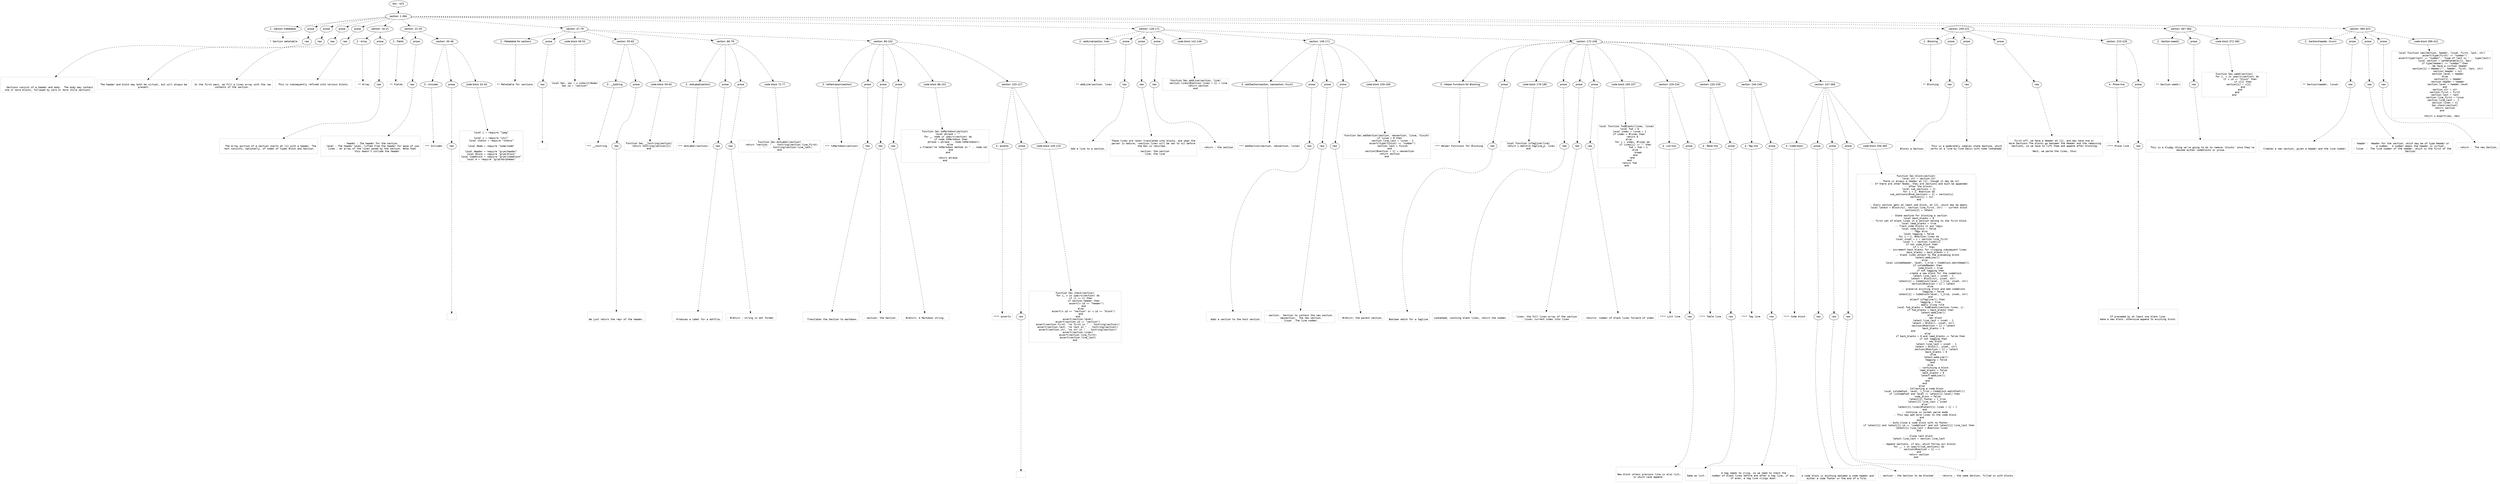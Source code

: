 digraph hierarchy {

node [fontname=Helvetica]
edge [style=dashed]

doc_0 [label="doc - 423"]


doc_0 -> { section_1}
{rank=same; section_1}

section_1 [label="section: 1-384"]


section_1 -> { header_2 prose_3 prose_4 prose_5 prose_6 section_7 section_8 section_9 section_10 section_11 section_12 section_13}
{rank=same; header_2 prose_3 prose_4 prose_5 prose_6 section_7 section_8 section_9 section_10 section_11 section_12 section_13}

header_2 [label="1 : Section metatable"]

prose_3 [label="prose"]

prose_4 [label="prose"]

prose_5 [label="prose"]

prose_6 [label="prose"]

section_7 [label="section: 16-21"]

section_8 [label="section: 22-29"]

section_9 [label="section: 47-79"]

section_10 [label="section: 128-171"]

section_11 [label="section: 209-222"]

section_12 [label="section: 367-384"]

section_13 [label="section: 385-423"]


header_2 -> leaf_14
leaf_14  [color=Gray,shape=rectangle,fontname=Inconsolata,label=" * Section metatable"]
prose_3 -> { raw_15}
{rank=same; raw_15}

raw_15 [label="raw"]


raw_15 -> leaf_16
leaf_16  [color=Gray,shape=rectangle,fontname=Inconsolata,label="


   Sections consist of a header and body.  The body may contain
 one or more blocks, followed by zero or more child sections.
"]
prose_4 -> { raw_17}
{rank=same; raw_17}

raw_17 [label="raw"]


raw_17 -> leaf_18
leaf_18  [color=Gray,shape=rectangle,fontname=Inconsolata,label="
 The header and block may both be virtual, but will always be
 present.
"]
prose_5 -> { raw_19}
{rank=same; raw_19}

raw_19 [label="raw"]


raw_19 -> leaf_20
leaf_20  [color=Gray,shape=rectangle,fontname=Inconsolata,label="
 In the first pass, we fill a lines array with the raw
 contents of the section. 
"]
prose_6 -> { raw_21}
{rank=same; raw_21}

raw_21 [label="raw"]


raw_21 -> leaf_22
leaf_22  [color=Gray,shape=rectangle,fontname=Inconsolata,label="
 This is subsequently refined into various blocks. 

"]
section_7 -> { header_23 prose_24}
{rank=same; header_23 prose_24}

header_23 [label="2 : Array"]

prose_24 [label="prose"]


header_23 -> leaf_25
leaf_25  [color=Gray,shape=rectangle,fontname=Inconsolata,label=" ** Array"]
prose_24 -> { raw_26}
{rank=same; raw_26}

raw_26 [label="raw"]


raw_26 -> leaf_27
leaf_27  [color=Gray,shape=rectangle,fontname=Inconsolata,label="

   The array portion of a section starts at [1] with a header. The
 rest consists, optionally, of nodes of types Block and Section.

"]
section_8 -> { header_28 prose_29 section_30}
{rank=same; header_28 prose_29 section_30}

header_28 [label="2 : Fields"]

prose_29 [label="prose"]

section_30 [label="section: 30-46"]


header_28 -> leaf_31
leaf_31  [color=Gray,shape=rectangle,fontname=Inconsolata,label=" ** Fields"]
prose_29 -> { raw_32}
{rank=same; raw_32}

raw_32 [label="raw"]


raw_32 -> leaf_33
leaf_33  [color=Gray,shape=rectangle,fontname=Inconsolata,label="

 - header : The header for the section.
 - level : The header level, lifted from the header for ease of use
 - lines : An array of the lines owned by the section. Note that 
           this doesn't include the header. 

"]
section_30 -> { header_34 prose_35 codeblock_36}
{rank=same; header_34 prose_35 codeblock_36}

header_34 [label="3 : Includes"]

prose_35 [label="prose"]

codeblock_36 [label="code block 32-44"]


header_34 -> leaf_37
leaf_37  [color=Gray,shape=rectangle,fontname=Inconsolata,label="*** Includes"]
prose_35 -> { raw_38}
{rank=same; raw_38}

raw_38 [label="raw"]


raw_38 -> leaf_39
leaf_39  [color=Gray,shape=rectangle,fontname=Inconsolata,label="
"]
codeblock_36 -> leaf_40
leaf_40  [color=Gray,shape=rectangle,fontname=Inconsolata,label="local L = require \"lpeg\"

local u = require \"util\"
local status = require \"status\"

local Node = require \"node/node\"

local Header = require \"grym/header\"
local Block = require \"grym/block\"
local Codeblock = require \"grym/codeblock\"
local m = require \"grym/morphemes\""]
section_9 -> { header_41 prose_42 codeblock_43 section_44 section_45 section_46}
{rank=same; header_41 prose_42 codeblock_43 section_44 section_45 section_46}

header_41 [label="2 : Metatable for sections"]

prose_42 [label="prose"]

codeblock_43 [label="code block 49-53"]

section_44 [label="section: 55-65"]

section_45 [label="section: 66-79"]

section_46 [label="section: 80-102"]


header_41 -> leaf_47
leaf_47  [color=Gray,shape=rectangle,fontname=Inconsolata,label="** Metatable for sections"]
prose_42 -> { raw_48}
{rank=same; raw_48}

raw_48 [label="raw"]


raw_48 -> leaf_49
leaf_49  [color=Gray,shape=rectangle,fontname=Inconsolata,label="
"]
codeblock_43 -> leaf_50
leaf_50  [color=Gray,shape=rectangle,fontname=Inconsolata,label="local Sec, sec = u.inherit(Node)
Sec.id = \"section\"
"]
section_44 -> { header_51 prose_52 codeblock_53}
{rank=same; header_51 prose_52 codeblock_53}

header_51 [label="3 : __tostring"]

prose_52 [label="prose"]

codeblock_53 [label="code block 59-63"]


header_51 -> leaf_54
leaf_54  [color=Gray,shape=rectangle,fontname=Inconsolata,label="*** __tostring"]
prose_52 -> { raw_55}
{rank=same; raw_55}

raw_55 [label="raw"]


raw_55 -> leaf_56
leaf_56  [color=Gray,shape=rectangle,fontname=Inconsolata,label="

We just return the repr of the header.
"]
codeblock_53 -> leaf_57
leaf_57  [color=Gray,shape=rectangle,fontname=Inconsolata,label="function Sec.__tostring(section)
    return tostring(section[1])
end"]
section_45 -> { header_58 prose_59 prose_60 codeblock_61}
{rank=same; header_58 prose_59 prose_60 codeblock_61}

header_58 [label="3 : dotLabel(section)"]

prose_59 [label="prose"]

prose_60 [label="prose"]

codeblock_61 [label="code block 72-77"]


header_58 -> leaf_62
leaf_62  [color=Gray,shape=rectangle,fontname=Inconsolata,label="*** dotLabel(section)"]
prose_59 -> { raw_63}
{rank=same; raw_63}

raw_63 [label="raw"]


raw_63 -> leaf_64
leaf_64  [color=Gray,shape=rectangle,fontname=Inconsolata,label="

  Produces a label for a dotfile.
"]
prose_60 -> { raw_65}
{rank=same; raw_65}

raw_65 [label="raw"]


raw_65 -> leaf_66
leaf_66  [color=Gray,shape=rectangle,fontname=Inconsolata,label="
- #return : string in dot format.
"]
codeblock_61 -> leaf_67
leaf_67  [color=Gray,shape=rectangle,fontname=Inconsolata,label="function Sec.dotLabel(section)
    return \"section: \" .. tostring(section.line_first) 
        .. \"-\" .. tostring(section.line_last)
end"]
section_46 -> { header_68 prose_69 prose_70 prose_71 codeblock_72 section_73}
{rank=same; header_68 prose_69 prose_70 prose_71 codeblock_72 section_73}

header_68 [label="3 : toMarkdown(section)"]

prose_69 [label="prose"]

prose_70 [label="prose"]

prose_71 [label="prose"]

codeblock_72 [label="code block 88-101"]

section_73 [label="section: 103-127"]


header_68 -> leaf_74
leaf_74  [color=Gray,shape=rectangle,fontname=Inconsolata,label="*** toMarkdown(section)"]
prose_69 -> { raw_75}
{rank=same; raw_75}

raw_75 [label="raw"]


raw_75 -> leaf_76
leaf_76  [color=Gray,shape=rectangle,fontname=Inconsolata,label="

  Translates the Section to markdown.
"]
prose_70 -> { raw_77}
{rank=same; raw_77}

raw_77 [label="raw"]


raw_77 -> leaf_78
leaf_78  [color=Gray,shape=rectangle,fontname=Inconsolata,label="
- section: the Section.
"]
prose_71 -> { raw_79}
{rank=same; raw_79}

raw_79 [label="raw"]


raw_79 -> leaf_80
leaf_80  [color=Gray,shape=rectangle,fontname=Inconsolata,label="
- #return: A Markdown string.  
"]
codeblock_72 -> leaf_81
leaf_81  [color=Gray,shape=rectangle,fontname=Inconsolata,label="function Sec.toMarkdown(section)
    local phrase = \"\"
    for _, node in ipairs(section) do
        if node.toMarkdown then
            phrase = phrase .. node:toMarkdown()
        else 
            u.freeze(\"no toMarkdown method in \" .. node.id)
        end
    end

    return phrase
end"]
section_73 -> { header_82 prose_83 codeblock_84}
{rank=same; header_82 prose_83 codeblock_84}

header_82 [label="4 : asserts"]

prose_83 [label="prose"]

codeblock_84 [label="code block 105-125"]


header_82 -> leaf_85
leaf_85  [color=Gray,shape=rectangle,fontname=Inconsolata,label="**** asserts"]
prose_83 -> { raw_86}
{rank=same; raw_86}

raw_86 [label="raw"]


raw_86 -> leaf_87
leaf_87  [color=Gray,shape=rectangle,fontname=Inconsolata,label="
"]
codeblock_84 -> leaf_88
leaf_88  [color=Gray,shape=rectangle,fontname=Inconsolata,label="function Sec.check(section)
    for i, v in ipairs(section) do
        if (i == 1) then
            if section.header then
                assert(v.id == \"header\")
            end
        else
            assert(v.id == \"section\" or v.id == \"block\")
        end
    end
    assert(section.level)
    assert(section.id == \"section\")
    assert(section.first, \"no first in \" .. tostring(section))
    assert(section.last, \"no last in \" .. tostring(section))
    assert(section.str, \"no str in \" .. tostring(section))
    assert(section.lines)
    assert(section.line_first)
    assert(section.line_last)
end"]
section_10 -> { header_89 prose_90 prose_91 prose_92 codeblock_93 section_94 section_95}
{rank=same; header_89 prose_90 prose_91 prose_92 codeblock_93 section_94 section_95}

header_89 [label="2 : addLine(section, line) "]

prose_90 [label="prose"]

prose_91 [label="prose"]

prose_92 [label="prose"]

codeblock_93 [label="code block 141-146"]

section_94 [label="section: 149-171"]

section_95 [label="section: 172-246"]


header_89 -> leaf_96
leaf_96  [color=Gray,shape=rectangle,fontname=Inconsolata,label="** addLine(section, line) "]
prose_90 -> { raw_97}
{rank=same; raw_97}

raw_97 [label="raw"]


raw_97 -> leaf_98
leaf_98  [color=Gray,shape=rectangle,fontname=Inconsolata,label="

Add a line to a section.
"]
prose_91 -> { raw_99}
{rank=same; raw_99}

raw_99 [label="raw"]


raw_99 -> leaf_100
leaf_100  [color=Gray,shape=rectangle,fontname=Inconsolata,label="
These lines are later translated into blocks, and when the
parser is mature, =section.line= will be set to nil before
the Doc is returned.  
 
- section: the section
- line: the line
"]
prose_92 -> { raw_101}
{rank=same; raw_101}

raw_101 [label="raw"]


raw_101 -> leaf_102
leaf_102  [color=Gray,shape=rectangle,fontname=Inconsolata,label="
- return : the section
"]
codeblock_93 -> leaf_103
leaf_103  [color=Gray,shape=rectangle,fontname=Inconsolata,label="function Sec.addLine(section, line)
    section.lines[#section.lines + 1] = line
    return section
end"]
section_94 -> { header_104 prose_105 prose_106 prose_107 codeblock_108}
{rank=same; header_104 prose_105 prose_106 prose_107 codeblock_108}

header_104 [label="3 : addSection(section, newsection, linum)"]

prose_105 [label="prose"]

prose_106 [label="prose"]

prose_107 [label="prose"]

codeblock_108 [label="code block 159-169"]


header_104 -> leaf_109
leaf_109  [color=Gray,shape=rectangle,fontname=Inconsolata,label="*** addSection(section, newsection, linum)"]
prose_105 -> { raw_110}
{rank=same; raw_110}

raw_110 [label="raw"]


raw_110 -> leaf_111
leaf_111  [color=Gray,shape=rectangle,fontname=Inconsolata,label="

  Adds a section to the host section
"]
prose_106 -> { raw_112}
{rank=same; raw_112}

raw_112 [label="raw"]


raw_112 -> leaf_113
leaf_113  [color=Gray,shape=rectangle,fontname=Inconsolata,label="
- section:  Section to contain the new section.
- newsection:  The new section.
- linum:  The line number.
"]
prose_107 -> { raw_114}
{rank=same; raw_114}

raw_114 [label="raw"]


raw_114 -> leaf_115
leaf_115  [color=Gray,shape=rectangle,fontname=Inconsolata,label="
- #return: the parent section.
"]
codeblock_108 -> leaf_116
leaf_116  [color=Gray,shape=rectangle,fontname=Inconsolata,label="function Sec.addSection(section, newsection, linum, finish)
    if linum > 0 then
        section.line_last = linum - 1
        assert(type(finish) == \"number\")
        section.last = finish
    end
    section[#section + 1] = newsection
    return section
end"]
section_95 -> { header_117 prose_118 codeblock_119 prose_120 prose_121 prose_122 codeblock_123 section_124 section_125 section_126 section_127}
{rank=same; header_117 prose_118 codeblock_119 prose_120 prose_121 prose_122 codeblock_123 section_124 section_125 section_126 section_127}

header_117 [label="3 : Helper Functions for Blocking"]

prose_118 [label="prose"]

codeblock_119 [label="code block 176-180"]

prose_120 [label="prose"]

prose_121 [label="prose"]

prose_122 [label="prose"]

codeblock_123 [label="code block 190-207"]

section_124 [label="section: 229-234"]

section_125 [label="section: 235-239"]

section_126 [label="section: 240-246"]

section_127 [label="section: 247-366"]


header_117 -> leaf_128
leaf_128  [color=Gray,shape=rectangle,fontname=Inconsolata,label="*** Helper Functions for Blocking"]
prose_118 -> { raw_129}
{rank=same; raw_129}

raw_129 [label="raw"]


raw_129 -> leaf_130
leaf_130  [color=Gray,shape=rectangle,fontname=Inconsolata,label="

Boolean match for a tagline
"]
codeblock_119 -> leaf_131
leaf_131  [color=Gray,shape=rectangle,fontname=Inconsolata,label="local function isTagline(line)
    return L.match(m.tagline_p, line)
end"]
prose_120 -> { raw_132}
{rank=same; raw_132}

raw_132 [label="raw"]


raw_132 -> leaf_133
leaf_133  [color=Gray,shape=rectangle,fontname=Inconsolata,label="
Lookahead, counting blank lines, return the number.
"]
prose_121 -> { raw_134}
{rank=same; raw_134}

raw_134 [label="raw"]


raw_134 -> leaf_135
leaf_135  [color=Gray,shape=rectangle,fontname=Inconsolata,label="
- lines: the full lines array of the section
- linum: current index into lines
"]
prose_122 -> { raw_136}
{rank=same; raw_136}

raw_136 [label="raw"]


raw_136 -> leaf_137
leaf_137  [color=Gray,shape=rectangle,fontname=Inconsolata,label="
- returns: number of blank lines forward of index
"]
codeblock_123 -> leaf_138
leaf_138  [color=Gray,shape=rectangle,fontname=Inconsolata,label="local function fwdBlanks(lines, linum)
    local fwd = 0
    local index = linum + 1
    if index > #lines then 
        return 0
    else 
        for i = index, #lines do
            if lines[i] == \"\" then
                fwd = fwd + 1
            else
                break
            end
        end
    end
    return fwd
end"]
section_124 -> { header_139 prose_140}
{rank=same; header_139 prose_140}

header_139 [label="4 : List line"]

prose_140 [label="prose"]


header_139 -> leaf_141
leaf_141  [color=Gray,shape=rectangle,fontname=Inconsolata,label="**** List line"]
prose_140 -> { raw_142}
{rank=same; raw_142}

raw_142 [label="raw"]


raw_142 -> leaf_143
leaf_143  [color=Gray,shape=rectangle,fontname=Inconsolata,label="

New block unless previous line is also list,
in which case append. 

"]
section_125 -> { header_144 prose_145}
{rank=same; header_144 prose_145}

header_144 [label="4 : Table line"]

prose_145 [label="prose"]


header_144 -> leaf_146
leaf_146  [color=Gray,shape=rectangle,fontname=Inconsolata,label="**** Table line"]
prose_145 -> { raw_147}
{rank=same; raw_147}

raw_147 [label="raw"]


raw_147 -> leaf_148
leaf_148  [color=Gray,shape=rectangle,fontname=Inconsolata,label="

Same as list.

"]
section_126 -> { header_149 prose_150}
{rank=same; header_149 prose_150}

header_149 [label="4 : Tag line "]

prose_150 [label="prose"]


header_149 -> leaf_151
leaf_151  [color=Gray,shape=rectangle,fontname=Inconsolata,label="**** Tag line "]
prose_150 -> { raw_152}
{rank=same; raw_152}

raw_152 [label="raw"]


raw_152 -> leaf_153
leaf_153  [color=Gray,shape=rectangle,fontname=Inconsolata,label="

A tag needs to cling, so we need to check the
number of blank lines before and after a tag line, if any.
If even, a tag line clings down.

"]
section_127 -> { header_154 prose_155 prose_156 prose_157 codeblock_158}
{rank=same; header_154 prose_155 prose_156 prose_157 codeblock_158}

header_154 [label="4 : Code block"]

prose_155 [label="prose"]

prose_156 [label="prose"]

prose_157 [label="prose"]

codeblock_158 [label="code block 256-365"]


header_154 -> leaf_159
leaf_159  [color=Gray,shape=rectangle,fontname=Inconsolata,label="**** Code block"]
prose_155 -> { raw_160}
{rank=same; raw_160}

raw_160 [label="raw"]


raw_160 -> leaf_161
leaf_161  [color=Gray,shape=rectangle,fontname=Inconsolata,label="

A code block is anything between a code header and
either a code footer or the end of a file. 
"]
prose_156 -> { raw_162}
{rank=same; raw_162}

raw_162 [label="raw"]


raw_162 -> leaf_163
leaf_163  [color=Gray,shape=rectangle,fontname=Inconsolata,label="
- section : the Section to be blocked
"]
prose_157 -> { raw_164}
{rank=same; raw_164}

raw_164 [label="raw"]


raw_164 -> leaf_165
leaf_165  [color=Gray,shape=rectangle,fontname=Inconsolata,label="
- returns : the same Section, filled in with blocks
"]
codeblock_158 -> leaf_166
leaf_166  [color=Gray,shape=rectangle,fontname=Inconsolata,label="function Sec.block(section)
    local str = section.str
    -- There is always a header at [1], though it may be nil
    -- If there are other Nodes, they are sections and must be appended
    -- after the blocks.
    local sub_sections = {}
    for i = 2, #section do
        sub_sections[#sub_sections + 1] = section[i]
        section[i] = nil
    end

    -- Every section gets at least one block, at [2], which may be empty.
    local latest = Block(nil, section.line_first, str) -- current block
    section[2] = latest

    -- State machine for blocking a section
    local back_blanks = 0
    -- first set of blank lines in a section belong to the first block
    local lead_blanks = true
    -- Track code blocks in own logic
    local code_block = false
    -- Tags also
    local tagging = false
    for i = 1, #section.lines do
        local inset = i + section.line_first
        local l = section.lines[i]
        if not code_block then
            if l == \"\" then 
                -- increment back blanks for clinging subsequent lines
                back_blanks = back_blanks + 1
                -- blank lines attach to the preceding block
                latest:addLine(l)
            else
                local isCodeHeader, level, l_trim = Codeblock.matchHead(l)
                if isCodeHeader then
                    code_block = true
                    if not tagging then
                        -- create a new block for the codeblock
                        latest.line_last = inset - 1
                        latest = Block(nil, inset, str)
                        latest[1] = Codeblock(level, l_trim, inset, str)
                        section[#section + 1] = latest
                    else
                        -- preserve existing block and add codeblock
                        tagging = false
                        latest[1] = Codeblock(level, l_trim, inset, str)
                    end
                elseif isTagline(l) then
                    tagging = true
                    -- apply cling rule
                    local fwd_blanks = fwdBlanks(section.lines, i)
                    if fwd_blanks > back_blanks then
                        latest:addLine(l)
                    else
                        -- new block
                        latest.line_last = inset - 1
                        latest = Block(l, inset, str)
                        section[#section + 1] = latest
                        back_blanks = 0
                    end                        
                else
                    if back_blanks > 0 and lead_blanks == false then
                        if not tagging then
                        -- new block
                            latest.line_last = inset - 1
                            latest = Block(l, inset, str)
                            section[#section + 1] = latest
                            back_blanks = 0
                        else
                            latest:addLine(l)
                            tagging = false
                        end 
                    else
                        -- continuing a block
                        lead_blanks = false
                        back_blanks = 0
                        latest:addLine(l)
                    end
                end
            end
        else
            -- Collecting a code block
            local isCodeFoot, level, l_trim = Codeblock.matchFoot(l)
            if (isCodeFoot and level == latest[1].level) then
                code_block = false
                latest[1].footer = l_trim
                latest[1].line_last = inset
            else
                latest[1].lines[#latest[1].lines + 1] = l
            end
            -- Continue in normal parse mode
            -- This may add more lines to the code block
        end
    end
    -- Auto-close a code block with no footer.
    if latest[1] and latest[1].id == \"codeblock\" and not latest[1].line_last then
        latest[1].line_last = #section.lines
    end

    -- Close last block
    latest.line_last = section.line_last

    -- Append sections, if any, which follow our blocks
    for _, v in ipairs(sub_sections) do
        section[#section + 1] = v
    end
    return section
end"]
section_11 -> { header_167 prose_168 prose_169 prose_170 section_171}
{rank=same; header_167 prose_168 prose_169 prose_170 section_171}

header_167 [label="2 : Blocking"]

prose_168 [label="prose"]

prose_169 [label="prose"]

prose_170 [label="prose"]

section_171 [label="section: 223-228"]


header_167 -> leaf_172
leaf_172  [color=Gray,shape=rectangle,fontname=Inconsolata,label="** Blocking"]
prose_168 -> { raw_173}
{rank=same; raw_173}

raw_173 [label="raw"]


raw_173 -> leaf_174
leaf_174  [color=Gray,shape=rectangle,fontname=Inconsolata,label="

  Blocks a Section.
"]
prose_169 -> { raw_175}
{rank=same; raw_175}

raw_175 [label="raw"]


raw_175 -> leaf_176
leaf_176  [color=Gray,shape=rectangle,fontname=Inconsolata,label="
This is a moderately complex state machine, which
works on a line-by-line basis with some lookahead.
"]
prose_170 -> { raw_177}
{rank=same; raw_177}

raw_177 [label="raw"]


raw_177 -> leaf_178
leaf_178  [color=Gray,shape=rectangle,fontname=Inconsolata,label="
First off, we have a Header at [1], and may have one or 
more Sections The blocks go between the Header and the remaining
Sections, so we have to lift them and append after blocking.
 
Next, we parse the lines, thus:

"]
section_171 -> { header_179 prose_180}
{rank=same; header_179 prose_180}

header_179 [label="4 : Prose line"]

prose_180 [label="prose"]


header_179 -> leaf_181
leaf_181  [color=Gray,shape=rectangle,fontname=Inconsolata,label="**** Prose line"]
prose_180 -> { raw_182}
{rank=same; raw_182}

raw_182 [label="raw"]


raw_182 -> leaf_183
leaf_183  [color=Gray,shape=rectangle,fontname=Inconsolata,label="

If preceded by at least one blank line,
make a new block, otherwise append to existing block.

"]
section_12 -> { header_184 prose_185 codeblock_186}
{rank=same; header_184 prose_185 codeblock_186}

header_184 [label="2 : Section:weed()"]

prose_185 [label="prose"]

codeblock_186 [label="code block 372-382"]


header_184 -> leaf_187
leaf_187  [color=Gray,shape=rectangle,fontname=Inconsolata,label="** Section:weed()"]
prose_185 -> { raw_188}
{rank=same; raw_188}

raw_188 [label="raw"]


raw_188 -> leaf_189
leaf_189  [color=Gray,shape=rectangle,fontname=Inconsolata,label="

  This is a kludgy thing we're going to do to remove 'blocks' once they've
become either codeblocks or prose.
"]
codeblock_186 -> leaf_190
leaf_190  [color=Gray,shape=rectangle,fontname=Inconsolata,label="function Sec.weed(section)
    for i, v in ipairs(section) do
        if v.id == \"block\" then
            if v[1] then
                section[i] = v[1]          
            end
        end
    end
end"]
section_13 -> { header_191 prose_192 prose_193 prose_194 codeblock_195}
{rank=same; header_191 prose_192 prose_193 prose_194 codeblock_195}

header_191 [label="2 : Section(header, linum)"]

prose_192 [label="prose"]

prose_193 [label="prose"]

prose_194 [label="prose"]

codeblock_195 [label="code block 396-422"]


header_191 -> leaf_196
leaf_196  [color=Gray,shape=rectangle,fontname=Inconsolata,label="** Section(header, linum)"]
prose_192 -> { raw_197}
{rank=same; raw_197}

raw_197 [label="raw"]


raw_197 -> leaf_198
leaf_198  [color=Gray,shape=rectangle,fontname=Inconsolata,label="

  Creates a new section, given a header and the line number.
"]
prose_193 -> { raw_199}
{rank=same; raw_199}

raw_199 [label="raw"]


raw_199 -> leaf_200
leaf_200  [color=Gray,shape=rectangle,fontname=Inconsolata,label="
- header :  Header for the section, which may be of type Header or 
            a number.  A number means the header is virtual.
- linum  :  The line number of the header, which is the first of the
            Section.
"]
prose_194 -> { raw_201}
{rank=same; raw_201}

raw_201 [label="raw"]


raw_201 -> leaf_202
leaf_202  [color=Gray,shape=rectangle,fontname=Inconsolata,label="
- return :  The new Section.
"]
codeblock_195 -> leaf_203
leaf_203  [color=Gray,shape=rectangle,fontname=Inconsolata,label="local function new(Section, header, linum, first, last, str)
    assert(type(first) == \"number\")
    assert(type(last) == \"number\", \"type of last is \" .. type(last))
    local section = setmetatable({}, Sec)
    if type(header) == \"number\" then
        -- We have a virtual header
        section[1] = Header(\"\", header, first, last, str)
        section.header = nil
        section.level = header
    else
        section[1] = header
        section.header = header
        section.level = header.level
    end
    section.str = str
    section.first = first
    section.last = last
    section.line_first = linum
    section.line_last = -1  
    section.lines = {}
    Sec.check(section)
    return section
end

return u.export(sec, new)"]

}
